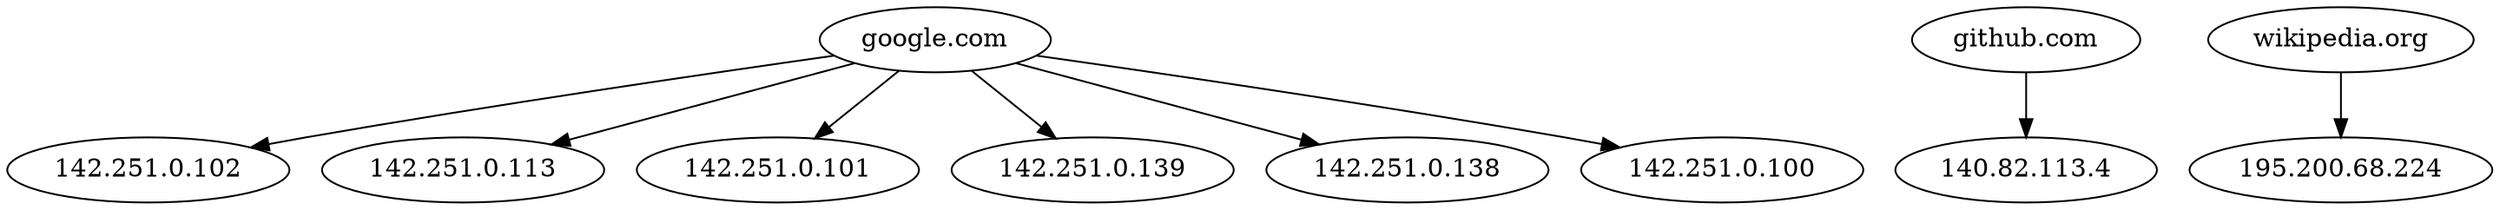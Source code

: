 digraph DNS {
"google.com" -> "142.251.0.102";
"google.com" -> "142.251.0.113";
"google.com" -> "142.251.0.101";
"google.com" -> "142.251.0.139";
"google.com" -> "142.251.0.138";
"google.com" -> "142.251.0.100";
"github.com" -> "140.82.113.4";
"wikipedia.org" -> "195.200.68.224";
}
